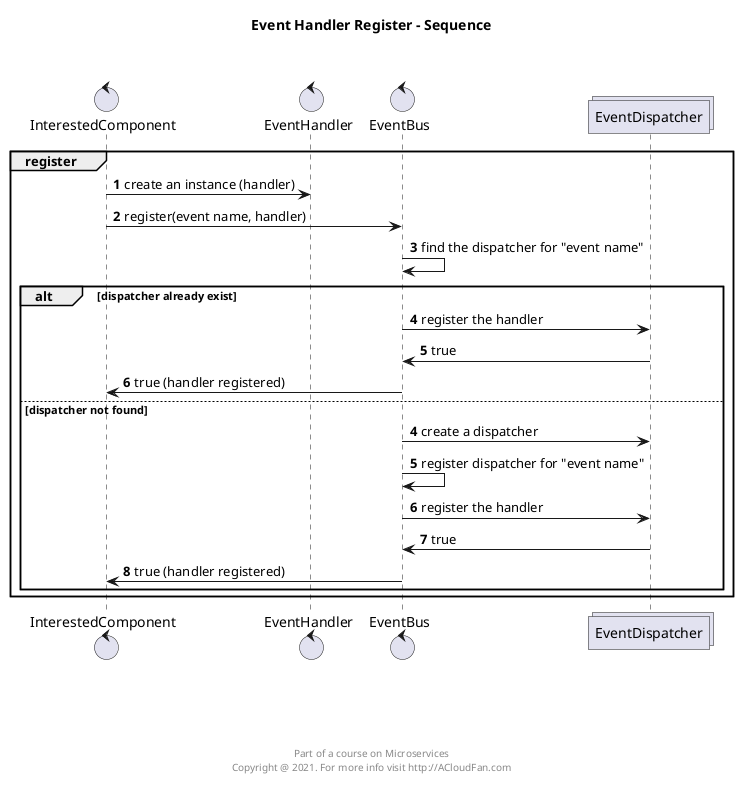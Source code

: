 @startuml

autonumber

control InterestedComponent
control EventHandler
control EventBus
collections EventDispatcher

group register

    InterestedComponent -> EventHandler : create an instance (handler)
    InterestedComponent -> EventBus : register(event name, handler)

    EventBus -> EventBus : find the dispatcher for "event name"

    alt dispatcher already exist
        EventBus -> EventDispatcher : register the handler
        EventDispatcher -> EventBus : true
        EventBus -> InterestedComponent : true (handler registered)
    else dispatcher not found
        autonumber 4
        EventBus -> EventDispatcher : create a dispatcher
        EventBus -> EventBus : register dispatcher for "event name"
        EventBus -> EventDispatcher : register the handler
        EventDispatcher -> EventBus : true
        EventBus -> InterestedComponent : true (handler registered)
    end
end

title Event Handler Register - Sequence\n\n
footer \n\n\n\n\n\n Part of a course on Microservices \n Copyright @ 2021. For more info visit http://ACloudFan.com \n
@enduml
